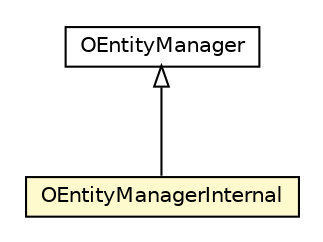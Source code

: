 #!/usr/local/bin/dot
#
# Class diagram 
# Generated by UMLGraph version R5_6-24-gf6e263 (http://www.umlgraph.org/)
#

digraph G {
	edge [fontname="Helvetica",fontsize=10,labelfontname="Helvetica",labelfontsize=10];
	node [fontname="Helvetica",fontsize=10,shape=plaintext];
	nodesep=0.25;
	ranksep=0.5;
	// com.orientechnologies.orient.core.entity.OEntityManagerInternal
	c1708249 [label=<<table title="com.orientechnologies.orient.core.entity.OEntityManagerInternal" border="0" cellborder="1" cellspacing="0" cellpadding="2" port="p" bgcolor="lemonChiffon" href="./OEntityManagerInternal.html">
		<tr><td><table border="0" cellspacing="0" cellpadding="1">
<tr><td align="center" balign="center"> OEntityManagerInternal </td></tr>
		</table></td></tr>
		</table>>, URL="./OEntityManagerInternal.html", fontname="Helvetica", fontcolor="black", fontsize=10.0];
	// com.orientechnologies.orient.core.entity.OEntityManager
	c1708252 [label=<<table title="com.orientechnologies.orient.core.entity.OEntityManager" border="0" cellborder="1" cellspacing="0" cellpadding="2" port="p" href="./OEntityManager.html">
		<tr><td><table border="0" cellspacing="0" cellpadding="1">
<tr><td align="center" balign="center"> OEntityManager </td></tr>
		</table></td></tr>
		</table>>, URL="./OEntityManager.html", fontname="Helvetica", fontcolor="black", fontsize=10.0];
	//com.orientechnologies.orient.core.entity.OEntityManagerInternal extends com.orientechnologies.orient.core.entity.OEntityManager
	c1708252:p -> c1708249:p [dir=back,arrowtail=empty];
}

